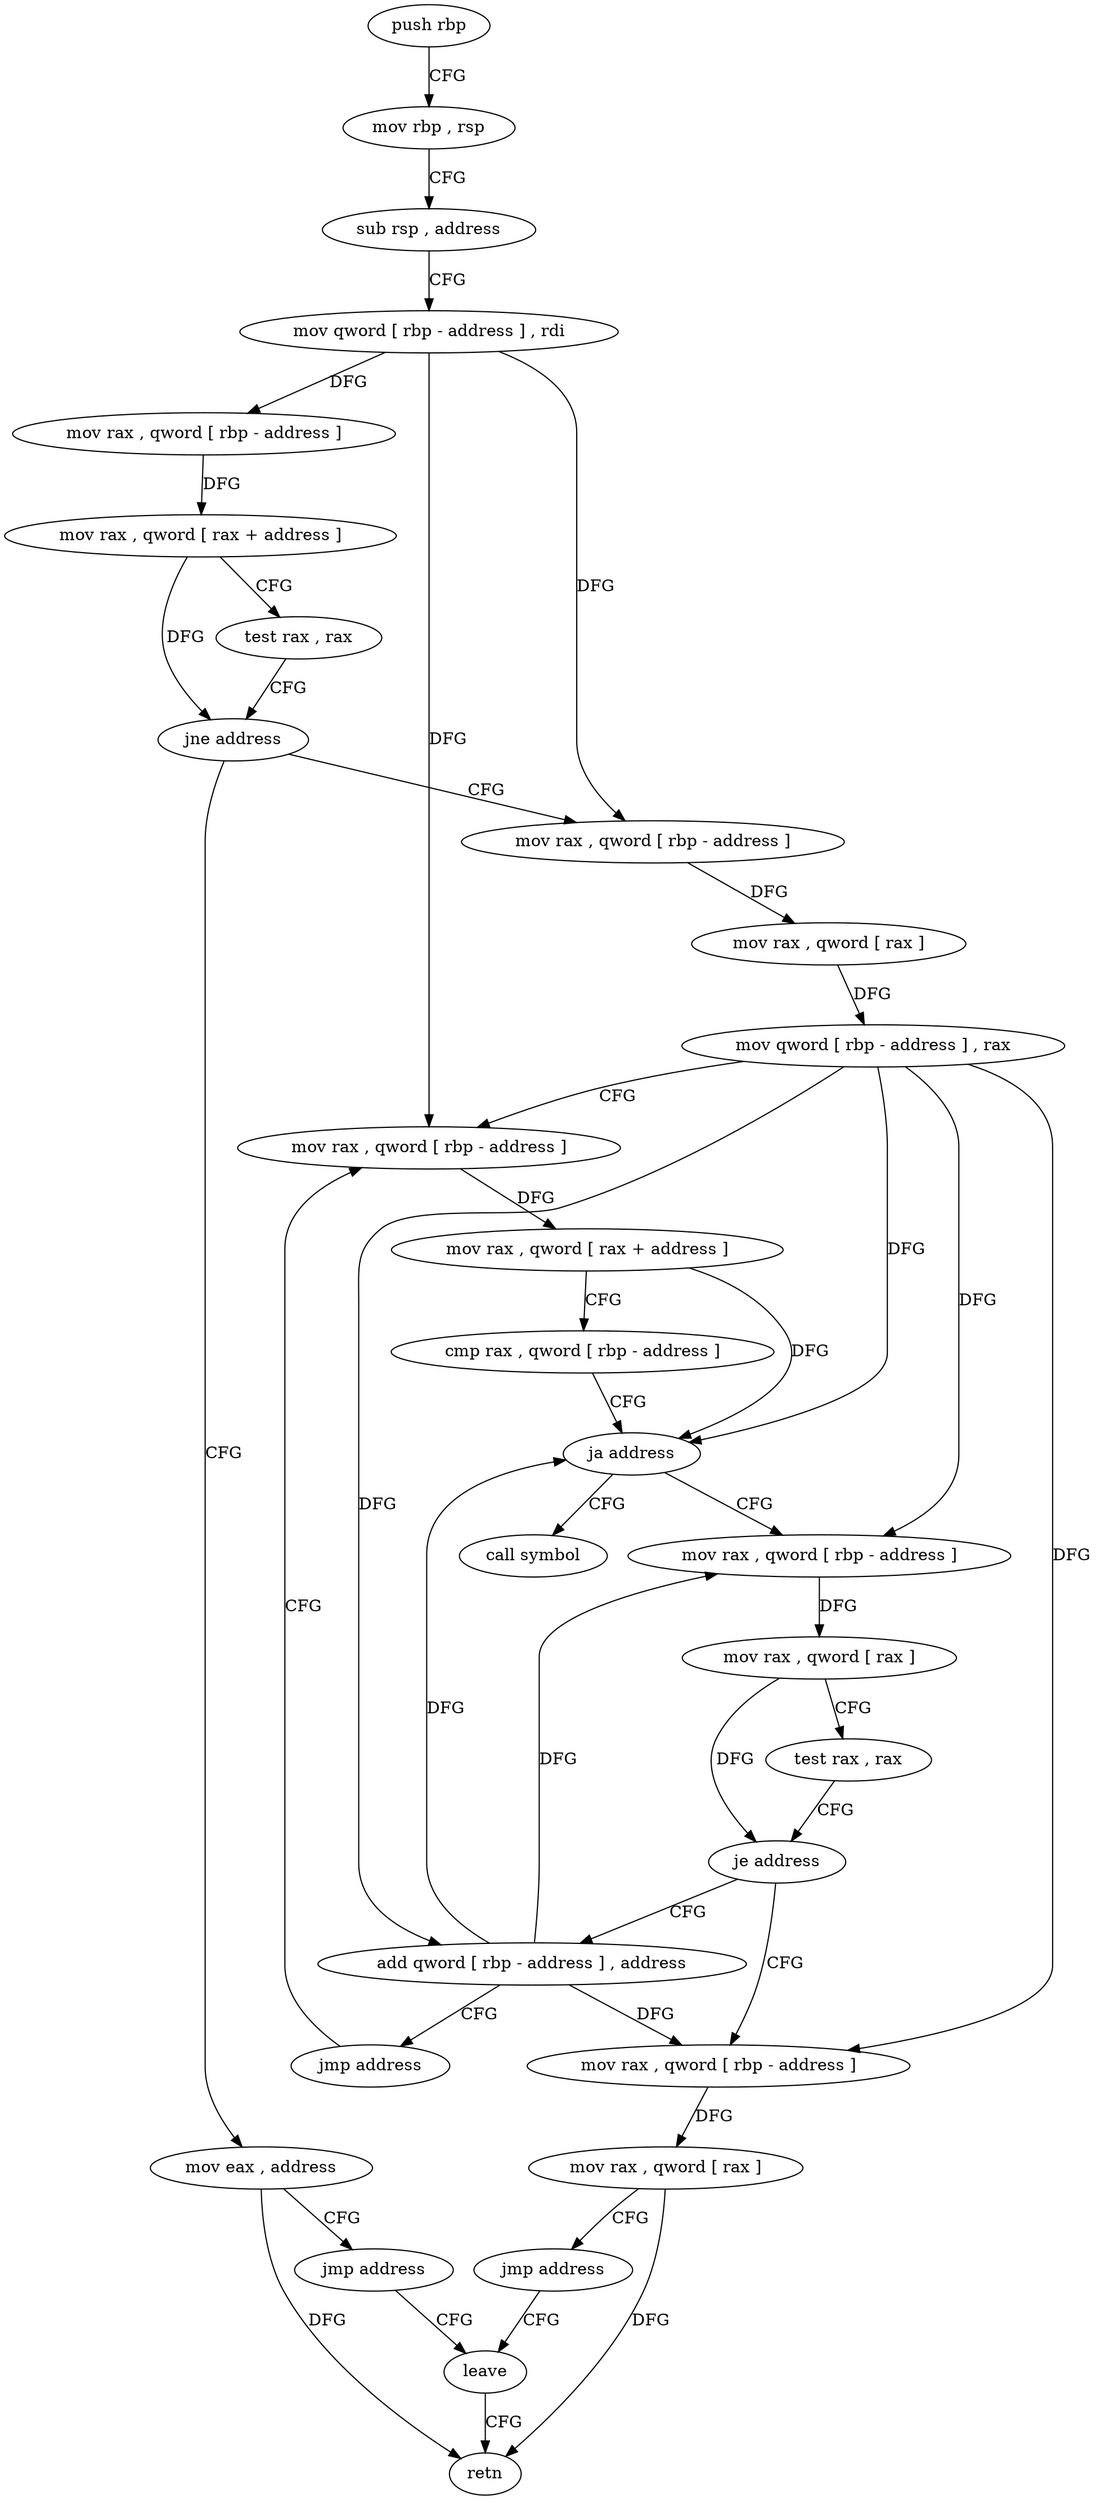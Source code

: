 digraph "func" {
"4304268" [label = "push rbp" ]
"4304269" [label = "mov rbp , rsp" ]
"4304272" [label = "sub rsp , address" ]
"4304276" [label = "mov qword [ rbp - address ] , rdi" ]
"4304280" [label = "mov rax , qword [ rbp - address ]" ]
"4304284" [label = "mov rax , qword [ rax + address ]" ]
"4304288" [label = "test rax , rax" ]
"4304291" [label = "jne address" ]
"4304300" [label = "mov rax , qword [ rbp - address ]" ]
"4304293" [label = "mov eax , address" ]
"4304304" [label = "mov rax , qword [ rax ]" ]
"4304307" [label = "mov qword [ rbp - address ] , rax" ]
"4304311" [label = "mov rax , qword [ rbp - address ]" ]
"4304298" [label = "jmp address" ]
"4304358" [label = "leave" ]
"4304330" [label = "mov rax , qword [ rbp - address ]" ]
"4304334" [label = "mov rax , qword [ rax ]" ]
"4304337" [label = "test rax , rax" ]
"4304340" [label = "je address" ]
"4304351" [label = "add qword [ rbp - address ] , address" ]
"4304342" [label = "mov rax , qword [ rbp - address ]" ]
"4304325" [label = "call symbol" ]
"4304359" [label = "retn" ]
"4304356" [label = "jmp address" ]
"4304346" [label = "mov rax , qword [ rax ]" ]
"4304349" [label = "jmp address" ]
"4304315" [label = "mov rax , qword [ rax + address ]" ]
"4304319" [label = "cmp rax , qword [ rbp - address ]" ]
"4304323" [label = "ja address" ]
"4304268" -> "4304269" [ label = "CFG" ]
"4304269" -> "4304272" [ label = "CFG" ]
"4304272" -> "4304276" [ label = "CFG" ]
"4304276" -> "4304280" [ label = "DFG" ]
"4304276" -> "4304300" [ label = "DFG" ]
"4304276" -> "4304311" [ label = "DFG" ]
"4304280" -> "4304284" [ label = "DFG" ]
"4304284" -> "4304288" [ label = "CFG" ]
"4304284" -> "4304291" [ label = "DFG" ]
"4304288" -> "4304291" [ label = "CFG" ]
"4304291" -> "4304300" [ label = "CFG" ]
"4304291" -> "4304293" [ label = "CFG" ]
"4304300" -> "4304304" [ label = "DFG" ]
"4304293" -> "4304298" [ label = "CFG" ]
"4304293" -> "4304359" [ label = "DFG" ]
"4304304" -> "4304307" [ label = "DFG" ]
"4304307" -> "4304311" [ label = "CFG" ]
"4304307" -> "4304323" [ label = "DFG" ]
"4304307" -> "4304330" [ label = "DFG" ]
"4304307" -> "4304351" [ label = "DFG" ]
"4304307" -> "4304342" [ label = "DFG" ]
"4304311" -> "4304315" [ label = "DFG" ]
"4304298" -> "4304358" [ label = "CFG" ]
"4304358" -> "4304359" [ label = "CFG" ]
"4304330" -> "4304334" [ label = "DFG" ]
"4304334" -> "4304337" [ label = "CFG" ]
"4304334" -> "4304340" [ label = "DFG" ]
"4304337" -> "4304340" [ label = "CFG" ]
"4304340" -> "4304351" [ label = "CFG" ]
"4304340" -> "4304342" [ label = "CFG" ]
"4304351" -> "4304356" [ label = "CFG" ]
"4304351" -> "4304323" [ label = "DFG" ]
"4304351" -> "4304330" [ label = "DFG" ]
"4304351" -> "4304342" [ label = "DFG" ]
"4304342" -> "4304346" [ label = "DFG" ]
"4304356" -> "4304311" [ label = "CFG" ]
"4304346" -> "4304349" [ label = "CFG" ]
"4304346" -> "4304359" [ label = "DFG" ]
"4304349" -> "4304358" [ label = "CFG" ]
"4304315" -> "4304319" [ label = "CFG" ]
"4304315" -> "4304323" [ label = "DFG" ]
"4304319" -> "4304323" [ label = "CFG" ]
"4304323" -> "4304330" [ label = "CFG" ]
"4304323" -> "4304325" [ label = "CFG" ]
}
